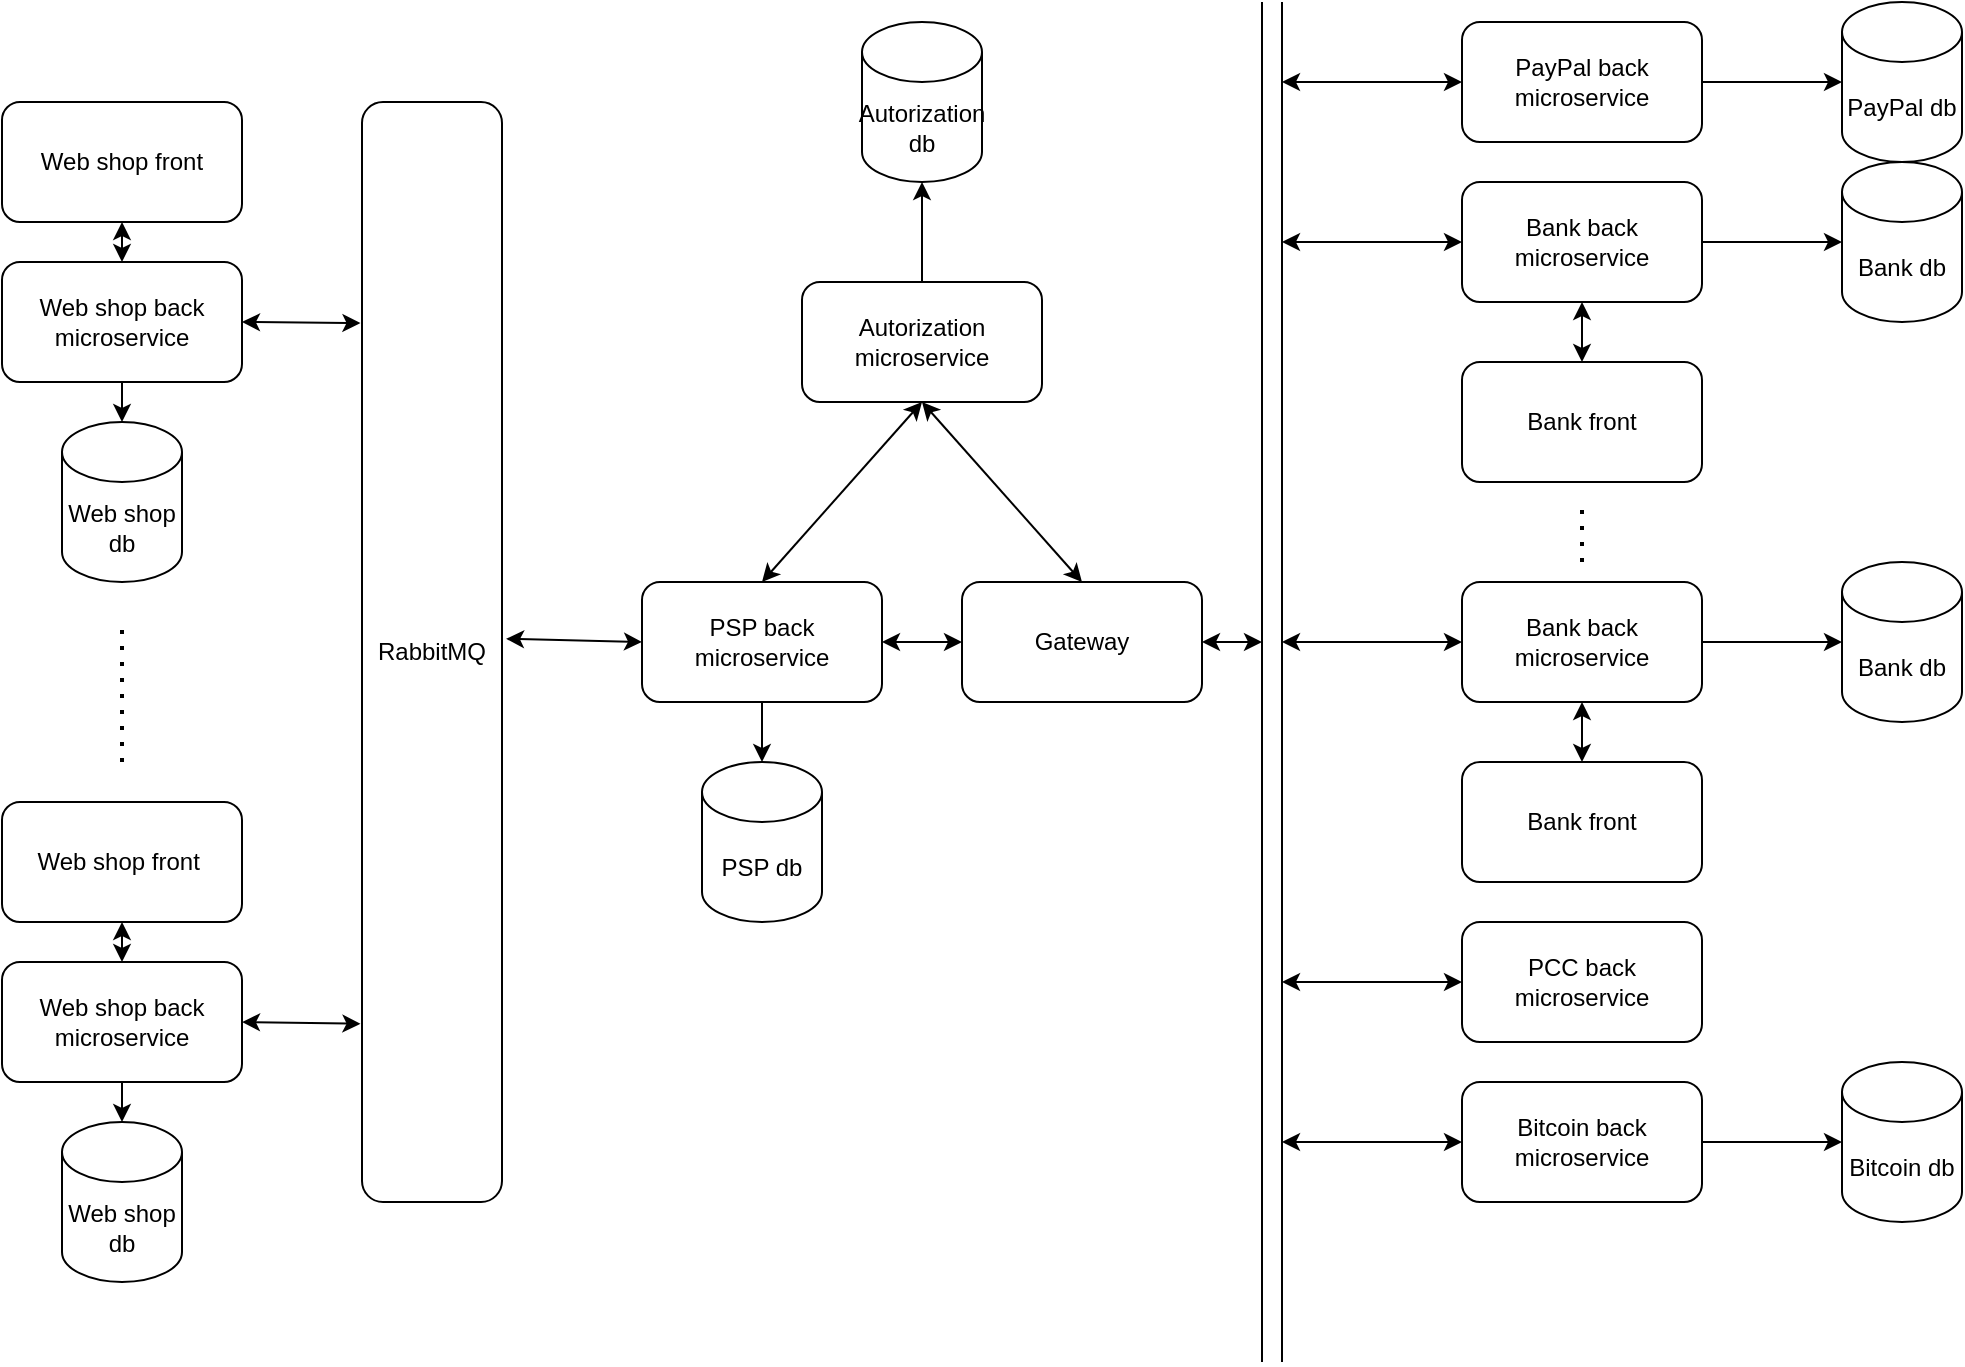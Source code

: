 <mxfile version="20.7.4" type="device"><diagram id="O-qQJz2El0cm_yz1egEC" name="Page-1"><mxGraphModel dx="1050" dy="581" grid="1" gridSize="10" guides="1" tooltips="1" connect="1" arrows="1" fold="1" page="1" pageScale="1" pageWidth="827" pageHeight="1169" math="0" shadow="0"><root><mxCell id="0"/><mxCell id="1" parent="0"/><mxCell id="zfJpy32YeGJal_fVCyX_-1" value="Web shop back microservice" style="rounded=1;whiteSpace=wrap;html=1;" parent="1" vertex="1"><mxGeometry x="50" y="130" width="120" height="60" as="geometry"/></mxCell><mxCell id="zfJpy32YeGJal_fVCyX_-2" value="Web shop front" style="rounded=1;whiteSpace=wrap;html=1;" parent="1" vertex="1"><mxGeometry x="50" y="50" width="120" height="60" as="geometry"/></mxCell><mxCell id="zfJpy32YeGJal_fVCyX_-3" value="Web shop back microservice" style="rounded=1;whiteSpace=wrap;html=1;" parent="1" vertex="1"><mxGeometry x="50" y="480" width="120" height="60" as="geometry"/></mxCell><mxCell id="zfJpy32YeGJal_fVCyX_-4" value="Web shop front&amp;nbsp;" style="rounded=1;whiteSpace=wrap;html=1;" parent="1" vertex="1"><mxGeometry x="50" y="400" width="120" height="60" as="geometry"/></mxCell><mxCell id="zfJpy32YeGJal_fVCyX_-5" value="" style="endArrow=none;dashed=1;html=1;dashPattern=1 3;strokeWidth=2;rounded=0;" parent="1" edge="1"><mxGeometry width="50" height="50" relative="1" as="geometry"><mxPoint x="110" y="380" as="sourcePoint"/><mxPoint x="110" y="310" as="targetPoint"/></mxGeometry></mxCell><mxCell id="zfJpy32YeGJal_fVCyX_-6" value="RabbitMQ" style="rounded=1;whiteSpace=wrap;html=1;" parent="1" vertex="1"><mxGeometry x="230" y="50" width="70" height="550" as="geometry"/></mxCell><mxCell id="zfJpy32YeGJal_fVCyX_-8" value="" style="endArrow=classic;startArrow=classic;html=1;rounded=0;exitX=1;exitY=0.5;exitDx=0;exitDy=0;entryX=-0.011;entryY=0.201;entryDx=0;entryDy=0;entryPerimeter=0;" parent="1" source="zfJpy32YeGJal_fVCyX_-1" target="zfJpy32YeGJal_fVCyX_-6" edge="1"><mxGeometry width="50" height="50" relative="1" as="geometry"><mxPoint x="180" y="90" as="sourcePoint"/><mxPoint x="240" y="90" as="targetPoint"/><Array as="points"/></mxGeometry></mxCell><mxCell id="zfJpy32YeGJal_fVCyX_-10" value="" style="endArrow=classic;startArrow=classic;html=1;rounded=0;exitX=1;exitY=0.5;exitDx=0;exitDy=0;entryX=-0.011;entryY=0.838;entryDx=0;entryDy=0;entryPerimeter=0;" parent="1" source="zfJpy32YeGJal_fVCyX_-3" target="zfJpy32YeGJal_fVCyX_-6" edge="1"><mxGeometry width="50" height="50" relative="1" as="geometry"><mxPoint x="390" y="310" as="sourcePoint"/><mxPoint x="440" y="260" as="targetPoint"/></mxGeometry></mxCell><mxCell id="zfJpy32YeGJal_fVCyX_-11" value="PSP back microservice" style="rounded=1;whiteSpace=wrap;html=1;" parent="1" vertex="1"><mxGeometry x="370" y="290" width="120" height="60" as="geometry"/></mxCell><mxCell id="zfJpy32YeGJal_fVCyX_-14" value="Web shop db" style="shape=cylinder3;whiteSpace=wrap;html=1;boundedLbl=1;backgroundOutline=1;size=15;" parent="1" vertex="1"><mxGeometry x="80" y="560" width="60" height="80" as="geometry"/></mxCell><mxCell id="zfJpy32YeGJal_fVCyX_-15" value="Web shop db" style="shape=cylinder3;whiteSpace=wrap;html=1;boundedLbl=1;backgroundOutline=1;size=15;" parent="1" vertex="1"><mxGeometry x="80" y="210" width="60" height="80" as="geometry"/></mxCell><mxCell id="zfJpy32YeGJal_fVCyX_-16" value="" style="endArrow=classic;startArrow=classic;html=1;rounded=0;exitX=0.5;exitY=0;exitDx=0;exitDy=0;entryX=0.5;entryY=1;entryDx=0;entryDy=0;" parent="1" source="zfJpy32YeGJal_fVCyX_-1" target="zfJpy32YeGJal_fVCyX_-2" edge="1"><mxGeometry width="50" height="50" relative="1" as="geometry"><mxPoint x="390" y="250" as="sourcePoint"/><mxPoint x="440" y="200" as="targetPoint"/></mxGeometry></mxCell><mxCell id="zfJpy32YeGJal_fVCyX_-18" value="" style="endArrow=classic;html=1;rounded=0;exitX=0.5;exitY=1;exitDx=0;exitDy=0;entryX=0.5;entryY=0;entryDx=0;entryDy=0;entryPerimeter=0;" parent="1" source="zfJpy32YeGJal_fVCyX_-1" target="zfJpy32YeGJal_fVCyX_-15" edge="1"><mxGeometry width="50" height="50" relative="1" as="geometry"><mxPoint x="390" y="250" as="sourcePoint"/><mxPoint x="440" y="200" as="targetPoint"/></mxGeometry></mxCell><mxCell id="zfJpy32YeGJal_fVCyX_-19" value="" style="endArrow=classic;startArrow=classic;html=1;rounded=0;exitX=0.5;exitY=1;exitDx=0;exitDy=0;entryX=0.5;entryY=0;entryDx=0;entryDy=0;" parent="1" source="zfJpy32YeGJal_fVCyX_-4" target="zfJpy32YeGJal_fVCyX_-3" edge="1"><mxGeometry width="50" height="50" relative="1" as="geometry"><mxPoint x="390" y="350" as="sourcePoint"/><mxPoint x="440" y="300" as="targetPoint"/></mxGeometry></mxCell><mxCell id="zfJpy32YeGJal_fVCyX_-20" value="" style="endArrow=classic;html=1;rounded=0;entryX=0.5;entryY=0;entryDx=0;entryDy=0;entryPerimeter=0;exitX=0.5;exitY=1;exitDx=0;exitDy=0;" parent="1" source="zfJpy32YeGJal_fVCyX_-3" target="zfJpy32YeGJal_fVCyX_-14" edge="1"><mxGeometry width="50" height="50" relative="1" as="geometry"><mxPoint x="390" y="450" as="sourcePoint"/><mxPoint x="440" y="400" as="targetPoint"/></mxGeometry></mxCell><mxCell id="zfJpy32YeGJal_fVCyX_-21" value="PSP db" style="shape=cylinder3;whiteSpace=wrap;html=1;boundedLbl=1;backgroundOutline=1;size=15;" parent="1" vertex="1"><mxGeometry x="400" y="380" width="60" height="80" as="geometry"/></mxCell><mxCell id="zfJpy32YeGJal_fVCyX_-23" value="" style="endArrow=classic;html=1;rounded=0;entryX=0.5;entryY=0;entryDx=0;entryDy=0;entryPerimeter=0;exitX=0.5;exitY=1;exitDx=0;exitDy=0;" parent="1" source="zfJpy32YeGJal_fVCyX_-11" target="zfJpy32YeGJal_fVCyX_-21" edge="1"><mxGeometry width="50" height="50" relative="1" as="geometry"><mxPoint x="390" y="330" as="sourcePoint"/><mxPoint x="440" y="280" as="targetPoint"/></mxGeometry></mxCell><mxCell id="zfJpy32YeGJal_fVCyX_-24" value="" style="endArrow=classic;startArrow=classic;html=1;rounded=0;entryX=0;entryY=0.5;entryDx=0;entryDy=0;exitX=1.029;exitY=0.488;exitDx=0;exitDy=0;exitPerimeter=0;" parent="1" source="zfJpy32YeGJal_fVCyX_-6" target="zfJpy32YeGJal_fVCyX_-11" edge="1"><mxGeometry width="50" height="50" relative="1" as="geometry"><mxPoint x="310" y="320" as="sourcePoint"/><mxPoint x="440" y="380" as="targetPoint"/></mxGeometry></mxCell><mxCell id="zfJpy32YeGJal_fVCyX_-25" value="Gateway" style="rounded=1;whiteSpace=wrap;html=1;" parent="1" vertex="1"><mxGeometry x="530" y="290" width="120" height="60" as="geometry"/></mxCell><mxCell id="zfJpy32YeGJal_fVCyX_-26" value="" style="endArrow=classic;startArrow=classic;html=1;rounded=0;exitX=1;exitY=0.5;exitDx=0;exitDy=0;entryX=0;entryY=0.5;entryDx=0;entryDy=0;" parent="1" source="zfJpy32YeGJal_fVCyX_-11" target="zfJpy32YeGJal_fVCyX_-25" edge="1"><mxGeometry width="50" height="50" relative="1" as="geometry"><mxPoint x="530" y="360" as="sourcePoint"/><mxPoint x="580" y="310" as="targetPoint"/></mxGeometry></mxCell><mxCell id="zfJpy32YeGJal_fVCyX_-27" value="" style="endArrow=none;html=1;rounded=0;" parent="1" edge="1"><mxGeometry width="50" height="50" relative="1" as="geometry"><mxPoint x="680" y="680" as="sourcePoint"/><mxPoint x="680" as="targetPoint"/></mxGeometry></mxCell><mxCell id="zfJpy32YeGJal_fVCyX_-28" value="" style="endArrow=none;html=1;rounded=0;" parent="1" edge="1"><mxGeometry width="50" height="50" relative="1" as="geometry"><mxPoint x="690" y="680" as="sourcePoint"/><mxPoint x="690" as="targetPoint"/></mxGeometry></mxCell><mxCell id="zfJpy32YeGJal_fVCyX_-29" value="" style="endArrow=classic;startArrow=classic;html=1;rounded=0;exitX=1;exitY=0.5;exitDx=0;exitDy=0;" parent="1" source="zfJpy32YeGJal_fVCyX_-25" edge="1"><mxGeometry width="50" height="50" relative="1" as="geometry"><mxPoint x="670" y="340" as="sourcePoint"/><mxPoint x="680" y="320" as="targetPoint"/></mxGeometry></mxCell><mxCell id="zfJpy32YeGJal_fVCyX_-32" value="PayPal back microservice" style="rounded=1;whiteSpace=wrap;html=1;" parent="1" vertex="1"><mxGeometry x="780" y="10" width="120" height="60" as="geometry"/></mxCell><mxCell id="zfJpy32YeGJal_fVCyX_-33" value="PayPal db" style="shape=cylinder3;whiteSpace=wrap;html=1;boundedLbl=1;backgroundOutline=1;size=15;" parent="1" vertex="1"><mxGeometry x="970" width="60" height="80" as="geometry"/></mxCell><mxCell id="zfJpy32YeGJal_fVCyX_-34" value="Bank back microservice" style="rounded=1;whiteSpace=wrap;html=1;" parent="1" vertex="1"><mxGeometry x="780" y="90" width="120" height="60" as="geometry"/></mxCell><mxCell id="zfJpy32YeGJal_fVCyX_-35" value="Bank db" style="shape=cylinder3;whiteSpace=wrap;html=1;boundedLbl=1;backgroundOutline=1;size=15;" parent="1" vertex="1"><mxGeometry x="970" y="80" width="60" height="80" as="geometry"/></mxCell><mxCell id="zfJpy32YeGJal_fVCyX_-38" value="Bitcoin back microservice" style="rounded=1;whiteSpace=wrap;html=1;" parent="1" vertex="1"><mxGeometry x="780" y="540" width="120" height="60" as="geometry"/></mxCell><mxCell id="zfJpy32YeGJal_fVCyX_-39" value="Bitcoin db" style="shape=cylinder3;whiteSpace=wrap;html=1;boundedLbl=1;backgroundOutline=1;size=15;" parent="1" vertex="1"><mxGeometry x="970" y="530" width="60" height="80" as="geometry"/></mxCell><mxCell id="zfJpy32YeGJal_fVCyX_-42" value="Autorization microservice" style="rounded=1;whiteSpace=wrap;html=1;" parent="1" vertex="1"><mxGeometry x="450" y="140" width="120" height="60" as="geometry"/></mxCell><mxCell id="zfJpy32YeGJal_fVCyX_-43" value="Autorization db" style="shape=cylinder3;whiteSpace=wrap;html=1;boundedLbl=1;backgroundOutline=1;size=15;" parent="1" vertex="1"><mxGeometry x="480" y="10" width="60" height="80" as="geometry"/></mxCell><mxCell id="zfJpy32YeGJal_fVCyX_-44" value="" style="endArrow=classic;startArrow=classic;html=1;rounded=0;entryX=0;entryY=0.5;entryDx=0;entryDy=0;" parent="1" target="zfJpy32YeGJal_fVCyX_-32" edge="1"><mxGeometry width="50" height="50" relative="1" as="geometry"><mxPoint x="690" y="40" as="sourcePoint"/><mxPoint x="760" y="250" as="targetPoint"/></mxGeometry></mxCell><mxCell id="zfJpy32YeGJal_fVCyX_-45" value="" style="endArrow=classic;html=1;rounded=0;exitX=1;exitY=0.5;exitDx=0;exitDy=0;entryX=0;entryY=0.5;entryDx=0;entryDy=0;entryPerimeter=0;" parent="1" source="zfJpy32YeGJal_fVCyX_-32" target="zfJpy32YeGJal_fVCyX_-33" edge="1"><mxGeometry width="50" height="50" relative="1" as="geometry"><mxPoint x="710" y="300" as="sourcePoint"/><mxPoint x="760" y="250" as="targetPoint"/></mxGeometry></mxCell><mxCell id="zfJpy32YeGJal_fVCyX_-46" value="" style="endArrow=classic;startArrow=classic;html=1;rounded=0;entryX=0;entryY=0.5;entryDx=0;entryDy=0;" parent="1" target="zfJpy32YeGJal_fVCyX_-34" edge="1"><mxGeometry width="50" height="50" relative="1" as="geometry"><mxPoint x="690" y="120" as="sourcePoint"/><mxPoint x="760" y="150" as="targetPoint"/></mxGeometry></mxCell><mxCell id="zfJpy32YeGJal_fVCyX_-48" value="" style="endArrow=classic;startArrow=classic;html=1;rounded=0;entryX=0;entryY=0.5;entryDx=0;entryDy=0;" parent="1" target="zfJpy32YeGJal_fVCyX_-38" edge="1"><mxGeometry width="50" height="50" relative="1" as="geometry"><mxPoint x="690" y="570" as="sourcePoint"/><mxPoint x="760" y="540" as="targetPoint"/></mxGeometry></mxCell><mxCell id="zfJpy32YeGJal_fVCyX_-49" value="" style="endArrow=classic;html=1;rounded=0;exitX=1;exitY=0.5;exitDx=0;exitDy=0;entryX=0;entryY=0.5;entryDx=0;entryDy=0;entryPerimeter=0;" parent="1" source="zfJpy32YeGJal_fVCyX_-38" target="zfJpy32YeGJal_fVCyX_-39" edge="1"><mxGeometry width="50" height="50" relative="1" as="geometry"><mxPoint x="710" y="590" as="sourcePoint"/><mxPoint x="760" y="540" as="targetPoint"/></mxGeometry></mxCell><mxCell id="zfJpy32YeGJal_fVCyX_-52" value="Bank front" style="rounded=1;whiteSpace=wrap;html=1;" parent="1" vertex="1"><mxGeometry x="780" y="180" width="120" height="60" as="geometry"/></mxCell><mxCell id="zfJpy32YeGJal_fVCyX_-53" value="" style="endArrow=classic;startArrow=classic;html=1;rounded=0;exitX=0.5;exitY=0;exitDx=0;exitDy=0;entryX=0.5;entryY=1;entryDx=0;entryDy=0;" parent="1" source="zfJpy32YeGJal_fVCyX_-52" target="zfJpy32YeGJal_fVCyX_-34" edge="1"><mxGeometry width="50" height="50" relative="1" as="geometry"><mxPoint x="830" y="270" as="sourcePoint"/><mxPoint x="880" y="220" as="targetPoint"/></mxGeometry></mxCell><mxCell id="zfJpy32YeGJal_fVCyX_-56" value="" style="endArrow=classic;html=1;rounded=0;exitX=1;exitY=0.5;exitDx=0;exitDy=0;entryX=0;entryY=0.5;entryDx=0;entryDy=0;entryPerimeter=0;" parent="1" source="zfJpy32YeGJal_fVCyX_-34" target="zfJpy32YeGJal_fVCyX_-35" edge="1"><mxGeometry width="50" height="50" relative="1" as="geometry"><mxPoint x="1090" y="220" as="sourcePoint"/><mxPoint x="1140" y="170" as="targetPoint"/><Array as="points"/></mxGeometry></mxCell><mxCell id="zfJpy32YeGJal_fVCyX_-57" value="PCC back microservice" style="rounded=1;whiteSpace=wrap;html=1;" parent="1" vertex="1"><mxGeometry x="780" y="460" width="120" height="60" as="geometry"/></mxCell><mxCell id="zfJpy32YeGJal_fVCyX_-58" value="" style="endArrow=classic;startArrow=classic;html=1;rounded=0;entryX=0;entryY=0.5;entryDx=0;entryDy=0;" parent="1" target="zfJpy32YeGJal_fVCyX_-57" edge="1"><mxGeometry width="50" height="50" relative="1" as="geometry"><mxPoint x="690" y="490" as="sourcePoint"/><mxPoint x="690" y="510" as="targetPoint"/></mxGeometry></mxCell><mxCell id="zfJpy32YeGJal_fVCyX_-68" value="" style="endArrow=classic;html=1;rounded=0;exitX=0.5;exitY=0;exitDx=0;exitDy=0;entryX=0.5;entryY=1;entryDx=0;entryDy=0;entryPerimeter=0;" parent="1" source="zfJpy32YeGJal_fVCyX_-42" target="zfJpy32YeGJal_fVCyX_-43" edge="1"><mxGeometry width="50" height="50" relative="1" as="geometry"><mxPoint x="470" y="410" as="sourcePoint"/><mxPoint x="520" y="360" as="targetPoint"/></mxGeometry></mxCell><mxCell id="FDJ4zG4xv7RCxqVAm71h-2" value="" style="endArrow=none;dashed=1;html=1;dashPattern=1 3;strokeWidth=2;rounded=0;" parent="1" edge="1"><mxGeometry width="50" height="50" relative="1" as="geometry"><mxPoint x="840" y="280" as="sourcePoint"/><mxPoint x="840" y="250" as="targetPoint"/><Array as="points"/></mxGeometry></mxCell><mxCell id="FDJ4zG4xv7RCxqVAm71h-3" value="Bank back microservice" style="rounded=1;whiteSpace=wrap;html=1;" parent="1" vertex="1"><mxGeometry x="780" y="290" width="120" height="60" as="geometry"/></mxCell><mxCell id="FDJ4zG4xv7RCxqVAm71h-4" value="Bank db" style="shape=cylinder3;whiteSpace=wrap;html=1;boundedLbl=1;backgroundOutline=1;size=15;" parent="1" vertex="1"><mxGeometry x="970" y="280" width="60" height="80" as="geometry"/></mxCell><mxCell id="FDJ4zG4xv7RCxqVAm71h-5" value="" style="endArrow=classic;startArrow=classic;html=1;rounded=0;entryX=0;entryY=0.5;entryDx=0;entryDy=0;" parent="1" target="FDJ4zG4xv7RCxqVAm71h-3" edge="1"><mxGeometry width="50" height="50" relative="1" as="geometry"><mxPoint x="690" y="320" as="sourcePoint"/><mxPoint x="760" y="350" as="targetPoint"/></mxGeometry></mxCell><mxCell id="FDJ4zG4xv7RCxqVAm71h-6" value="Bank front" style="rounded=1;whiteSpace=wrap;html=1;" parent="1" vertex="1"><mxGeometry x="780" y="380" width="120" height="60" as="geometry"/></mxCell><mxCell id="FDJ4zG4xv7RCxqVAm71h-7" value="" style="endArrow=classic;startArrow=classic;html=1;rounded=0;exitX=0.5;exitY=0;exitDx=0;exitDy=0;entryX=0.5;entryY=1;entryDx=0;entryDy=0;" parent="1" source="FDJ4zG4xv7RCxqVAm71h-6" target="FDJ4zG4xv7RCxqVAm71h-3" edge="1"><mxGeometry width="50" height="50" relative="1" as="geometry"><mxPoint x="830" y="470" as="sourcePoint"/><mxPoint x="880" y="420" as="targetPoint"/></mxGeometry></mxCell><mxCell id="FDJ4zG4xv7RCxqVAm71h-8" value="" style="endArrow=classic;html=1;rounded=0;exitX=1;exitY=0.5;exitDx=0;exitDy=0;entryX=0;entryY=0.5;entryDx=0;entryDy=0;entryPerimeter=0;" parent="1" source="FDJ4zG4xv7RCxqVAm71h-3" target="FDJ4zG4xv7RCxqVAm71h-4" edge="1"><mxGeometry width="50" height="50" relative="1" as="geometry"><mxPoint x="1090" y="420" as="sourcePoint"/><mxPoint x="1140" y="370" as="targetPoint"/><Array as="points"/></mxGeometry></mxCell><mxCell id="FDJ4zG4xv7RCxqVAm71h-12" value="" style="endArrow=classic;startArrow=classic;html=1;rounded=0;exitX=0.5;exitY=0;exitDx=0;exitDy=0;entryX=0.5;entryY=1;entryDx=0;entryDy=0;" parent="1" source="zfJpy32YeGJal_fVCyX_-11" target="zfJpy32YeGJal_fVCyX_-42" edge="1"><mxGeometry width="50" height="50" relative="1" as="geometry"><mxPoint x="490" y="340" as="sourcePoint"/><mxPoint x="540" y="290" as="targetPoint"/></mxGeometry></mxCell><mxCell id="FDJ4zG4xv7RCxqVAm71h-13" value="" style="endArrow=classic;startArrow=classic;html=1;rounded=0;entryX=0.5;entryY=0;entryDx=0;entryDy=0;exitX=0.5;exitY=1;exitDx=0;exitDy=0;" parent="1" source="zfJpy32YeGJal_fVCyX_-42" target="zfJpy32YeGJal_fVCyX_-25" edge="1"><mxGeometry width="50" height="50" relative="1" as="geometry"><mxPoint x="490" y="340" as="sourcePoint"/><mxPoint x="540" y="290" as="targetPoint"/></mxGeometry></mxCell></root></mxGraphModel></diagram></mxfile>